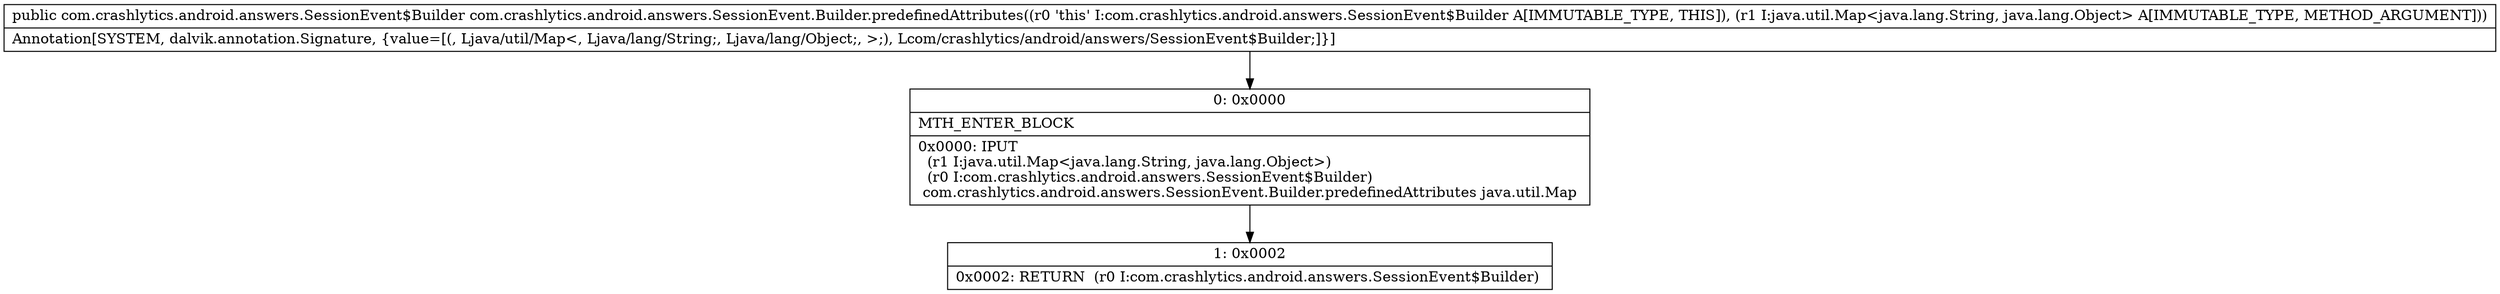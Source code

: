 digraph "CFG forcom.crashlytics.android.answers.SessionEvent.Builder.predefinedAttributes(Ljava\/util\/Map;)Lcom\/crashlytics\/android\/answers\/SessionEvent$Builder;" {
Node_0 [shape=record,label="{0\:\ 0x0000|MTH_ENTER_BLOCK\l|0x0000: IPUT  \l  (r1 I:java.util.Map\<java.lang.String, java.lang.Object\>)\l  (r0 I:com.crashlytics.android.answers.SessionEvent$Builder)\l com.crashlytics.android.answers.SessionEvent.Builder.predefinedAttributes java.util.Map \l}"];
Node_1 [shape=record,label="{1\:\ 0x0002|0x0002: RETURN  (r0 I:com.crashlytics.android.answers.SessionEvent$Builder) \l}"];
MethodNode[shape=record,label="{public com.crashlytics.android.answers.SessionEvent$Builder com.crashlytics.android.answers.SessionEvent.Builder.predefinedAttributes((r0 'this' I:com.crashlytics.android.answers.SessionEvent$Builder A[IMMUTABLE_TYPE, THIS]), (r1 I:java.util.Map\<java.lang.String, java.lang.Object\> A[IMMUTABLE_TYPE, METHOD_ARGUMENT]))  | Annotation[SYSTEM, dalvik.annotation.Signature, \{value=[(, Ljava\/util\/Map\<, Ljava\/lang\/String;, Ljava\/lang\/Object;, \>;), Lcom\/crashlytics\/android\/answers\/SessionEvent$Builder;]\}]\l}"];
MethodNode -> Node_0;
Node_0 -> Node_1;
}

